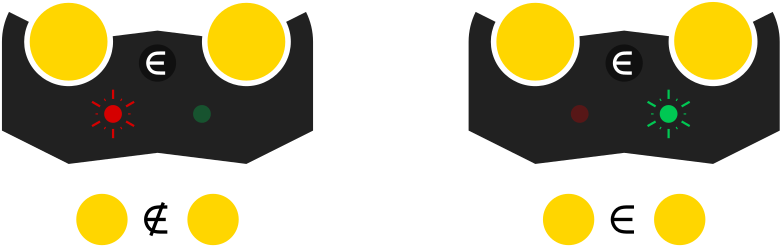 <?xml version="1.0"?>
<!DOCTYPE ipe SYSTEM "ipe.dtd">
<ipe version="70212" creator="Ipe 7.2.13">
<info created="D:20200404195800" modified="D:20200418173848"/>
<preamble>\usepackage{amsmath}
\usepackage{amssymb}</preamble>
<ipestyle name="basic">
<symbol name="arrow/arc(spx)">
<path stroke="sym-stroke" fill="sym-stroke" pen="sym-pen">
0 0 m
-1 0.333 l
-1 -0.333 l
h
</path>
</symbol>
<symbol name="arrow/farc(spx)">
<path stroke="sym-stroke" fill="white" pen="sym-pen">
0 0 m
-1 0.333 l
-1 -0.333 l
h
</path>
</symbol>
<symbol name="arrow/ptarc(spx)">
<path stroke="sym-stroke" fill="sym-stroke" pen="sym-pen">
0 0 m
-1 0.333 l
-0.8 0 l
-1 -0.333 l
h
</path>
</symbol>
<symbol name="arrow/fptarc(spx)">
<path stroke="sym-stroke" fill="white" pen="sym-pen">
0 0 m
-1 0.333 l
-0.8 0 l
-1 -0.333 l
h
</path>
</symbol>
<symbol name="mark/circle(sx)" transformations="translations">
<path fill="sym-stroke">
0.6 0 0 0.6 0 0 e
0.4 0 0 0.4 0 0 e
</path>
</symbol>
<symbol name="mark/disk(sx)" transformations="translations">
<path fill="sym-stroke">
0.6 0 0 0.6 0 0 e
</path>
</symbol>
<symbol name="mark/fdisk(sfx)" transformations="translations">
<group>
<path fill="sym-fill">
0.5 0 0 0.5 0 0 e
</path>
<path fill="sym-stroke" fillrule="eofill">
0.6 0 0 0.6 0 0 e
0.4 0 0 0.4 0 0 e
</path>
</group>
</symbol>
<symbol name="mark/box(sx)" transformations="translations">
<path fill="sym-stroke" fillrule="eofill">
-0.6 -0.6 m
0.6 -0.6 l
0.6 0.6 l
-0.6 0.6 l
h
-0.4 -0.4 m
0.4 -0.4 l
0.4 0.4 l
-0.4 0.4 l
h
</path>
</symbol>
<symbol name="mark/square(sx)" transformations="translations">
<path fill="sym-stroke">
-0.6 -0.6 m
0.6 -0.6 l
0.6 0.6 l
-0.6 0.6 l
h
</path>
</symbol>
<symbol name="mark/fsquare(sfx)" transformations="translations">
<group>
<path fill="sym-fill">
-0.5 -0.5 m
0.5 -0.5 l
0.5 0.5 l
-0.5 0.5 l
h
</path>
<path fill="sym-stroke" fillrule="eofill">
-0.6 -0.6 m
0.6 -0.6 l
0.6 0.6 l
-0.6 0.6 l
h
-0.4 -0.4 m
0.4 -0.4 l
0.4 0.4 l
-0.4 0.4 l
h
</path>
</group>
</symbol>
<symbol name="mark/cross(sx)" transformations="translations">
<group>
<path fill="sym-stroke">
-0.43 -0.57 m
0.57 0.43 l
0.43 0.57 l
-0.57 -0.43 l
h
</path>
<path fill="sym-stroke">
-0.43 0.57 m
0.57 -0.43 l
0.43 -0.57 l
-0.57 0.43 l
h
</path>
</group>
</symbol>
<symbol name="arrow/fnormal(spx)">
<path stroke="sym-stroke" fill="white" pen="sym-pen">
0 0 m
-1 0.333 l
-1 -0.333 l
h
</path>
</symbol>
<symbol name="arrow/pointed(spx)">
<path stroke="sym-stroke" fill="sym-stroke" pen="sym-pen">
0 0 m
-1 0.333 l
-0.8 0 l
-1 -0.333 l
h
</path>
</symbol>
<symbol name="arrow/fpointed(spx)">
<path stroke="sym-stroke" fill="white" pen="sym-pen">
0 0 m
-1 0.333 l
-0.8 0 l
-1 -0.333 l
h
</path>
</symbol>
<symbol name="arrow/linear(spx)">
<path stroke="sym-stroke" pen="sym-pen">
-1 0.333 m
0 0 l
-1 -0.333 l
</path>
</symbol>
<symbol name="arrow/fdouble(spx)">
<path stroke="sym-stroke" fill="white" pen="sym-pen">
0 0 m
-1 0.333 l
-1 -0.333 l
h
-1 0 m
-2 0.333 l
-2 -0.333 l
h
</path>
</symbol>
<symbol name="arrow/double(spx)">
<path stroke="sym-stroke" fill="sym-stroke" pen="sym-pen">
0 0 m
-1 0.333 l
-1 -0.333 l
h
-1 0 m
-2 0.333 l
-2 -0.333 l
h
</path>
</symbol>
<pen name="heavier" value="0.8"/>
<pen name="fat" value="1.2"/>
<pen name="ultrafat" value="2"/>
<symbolsize name="large" value="5"/>
<symbolsize name="small" value="2"/>
<symbolsize name="tiny" value="1.1"/>
<arrowsize name="large" value="10"/>
<arrowsize name="small" value="5"/>
<arrowsize name="tiny" value="3"/>
<color name="red" value="1 0 0"/>
<color name="green" value="0 1 0"/>
<color name="blue" value="0 0 1"/>
<color name="yellow" value="1 1 0"/>
<color name="orange" value="1 0.647 0"/>
<color name="gold" value="1 0.843 0"/>
<color name="purple" value="0.627 0.125 0.941"/>
<color name="gray" value="0.745"/>
<color name="brown" value="0.647 0.165 0.165"/>
<color name="navy" value="0 0 0.502"/>
<color name="pink" value="1 0.753 0.796"/>
<color name="seagreen" value="0.18 0.545 0.341"/>
<color name="turquoise" value="0.251 0.878 0.816"/>
<color name="violet" value="0.933 0.51 0.933"/>
<color name="darkblue" value="0 0 0.545"/>
<color name="darkcyan" value="0 0.545 0.545"/>
<color name="darkgray" value="0.663"/>
<color name="darkgreen" value="0 0.392 0"/>
<color name="darkmagenta" value="0.545 0 0.545"/>
<color name="darkorange" value="1 0.549 0"/>
<color name="darkred" value="0.545 0 0"/>
<color name="lightblue" value="0.678 0.847 0.902"/>
<color name="lightcyan" value="0.878 1 1"/>
<color name="lightgray" value="0.827"/>
<color name="lightgreen" value="0.565 0.933 0.565"/>
<color name="lightyellow" value="1 1 0.878"/>
<dashstyle name="dashed" value="[4] 0"/>
<dashstyle name="dotted" value="[1 3] 0"/>
<dashstyle name="dash dotted" value="[4 2 1 2] 0"/>
<dashstyle name="dash dot dotted" value="[4 2 1 2 1 2] 0"/>
<textsize name="large" value="\large"/>
<textsize name="Large" value="\Large"/>
<textsize name="LARGE" value="\LARGE"/>
<textsize name="huge" value="\huge"/>
<textsize name="Huge" value="\Huge"/>
<textsize name="small" value="\small"/>
<textsize name="footnote" value="\footnotesize"/>
<textsize name="tiny" value="\tiny"/>
<textstyle name="center" begin="\begin{center}" end="\end{center}"/>
<textstyle name="itemize" begin="\begin{itemize}" end="\end{itemize}"/>
<textstyle name="item" begin="\begin{itemize}\item{}" end="\end{itemize}"/>
<gridsize name="4 pts" value="4"/>
<gridsize name="8 pts (~3 mm)" value="8"/>
<gridsize name="16 pts (~6 mm)" value="16"/>
<gridsize name="32 pts (~12 mm)" value="32"/>
<gridsize name="10 pts (~3.5 mm)" value="10"/>
<gridsize name="20 pts (~7 mm)" value="20"/>
<gridsize name="14 pts (~5 mm)" value="14"/>
<gridsize name="28 pts (~10 mm)" value="28"/>
<gridsize name="56 pts (~20 mm)" value="56"/>
<anglesize name="90 deg" value="90"/>
<anglesize name="60 deg" value="60"/>
<anglesize name="45 deg" value="45"/>
<anglesize name="30 deg" value="30"/>
<anglesize name="22.5 deg" value="22.5"/>
<opacity name="10%" value="0.1"/>
<opacity name="30%" value="0.3"/>
<opacity name="50%" value="0.5"/>
<opacity name="75%" value="0.75"/>
<tiling name="falling" angle="-60" step="4" width="1"/>
<tiling name="rising" angle="30" step="4" width="1"/>
</ipestyle>
<page>
<layer name="alpha"/>
<view layers="alpha" active="alpha"/>
<path layer="alpha" matrix="1 0 0 1 -48 -128" fill="0.129">
200 512 m
24 0 0 -24 224 512 202.534 522.733 a
209.689 519.155 l
16 0 0 16 224 512 239.876 513.985 a
256 516 l
272.124 513.985 l
16 0 0 16 288 512 302.311 519.155 a
309.466 522.733 l
24 0 0 -24 288 512 312 512 a
312 480 l
288 468 l
256 472 l
224 468 l
200 480 l
h
</path>
<path matrix="0.75 0 0 0.75 16 -1.6835" fill="0.063">
8.94427 0 0 8.94427 256 504 e
</path>
<group matrix="0.45 0 0 0.45 92.4 145.632">
<path stroke="white" pen="fat">
249 512.633 m
262 512.633 l
</path>
<path matrix="0.25 0 0 0.25 193 424.633" stroke="white" pen="fat">
280 384 m
276 384
268 384
240 384
224 364
224 340
240 320
268 320
276 320
280 320 c
</path>
</group>
<path matrix="0.2 0 0 0.2 172.8 262" fill="0 0.784 0.325" opacity="30%" stroke-opacity="opaque">
16 0 0 16 256 480 e
</path>
<path matrix="0.2 0 0 0.2 140.8 262" fill="0.835 0 0">
16 0 0 16 256 480 e
</path>
<path matrix="1 0 0 1 120 -128" fill="0.129">
200 512 m
24 0 0 -24 224 512 202.534 522.733 a
209.689 519.155 l
16 0 0 16 224 512 239.876 513.985 a
256 516 l
272.124 513.985 l
16 0 0 16 288 512 302.311 519.155 a
309.466 522.733 l
24 0 0 -24 288 512 312 512 a
312 480 l
288 468 l
256 472 l
224 468 l
200 480 l
h
</path>
<path matrix="0.75 0 0 0.75 184 -1.6835" fill="0.063">
8.94427 0 0 8.94427 256 504 e
</path>
<group matrix="0.45 0 0 0.45 260.4 145.632">
<path stroke="white" pen="fat">
249 512.633 m
262 512.633 l
</path>
<path matrix="0.25 0 0 0.25 193 424.633" stroke="white" pen="fat">
280 384 m
276 384
268 384
240 384
224 364
224 340
240 320
268 320
276 320
280 320 c
</path>
</group>
<path matrix="0.2 0 0 0.2 340.8 262" fill="0 0.784 0.325">
16 0 0 16 256 480 e
</path>
<path matrix="0.2 0 0 0.2 308.8 262" fill="0.835 0 0" opacity="30%" stroke-opacity="opaque">
16 0 0 16 256 480 e
</path>
<path matrix="0.875 0 0 0.875 50 -218" fill="1 0.839 0">
16 0 0 16 144 688 e
</path>
<group matrix="0.5 0 0 0.5 80 216">
<path matrix="0.75 0 0 0.75 56 71" stroke="0.835 0 0" pen="heavier">
224 298.422 m
224 307.324 l
</path>
<path matrix="0.75 0 0 0.75 56 71" stroke="0.835 0 0" pen="heavier">
236.49 291.211 m
244.199 295.662 l
</path>
<path matrix="0.75 0 0 0.75 56 71" stroke="0.835 0 0" pen="heavier">
236.49 276.789 m
244.199 272.338 l
</path>
<path matrix="0.75 0 0 0.75 56 71" stroke="0.835 0 0" pen="heavier">
224 269.578 m
224 260.676 l
</path>
<path matrix="0.75 0 0 0.75 56 71" stroke="0.835 0 0" pen="heavier">
211.51 276.789 m
203.801 272.338 l
</path>
<path matrix="0.75 0 0 0.75 56 71" stroke="0.835 0 0" pen="heavier">
211.51 291.211 m
203.801 295.662 l
</path>
<path stroke="0.835 0 0">
218.592 293.367 m
217.675 294.954 l
</path>
<path stroke="0.835 0 0">
229.408 293.367 m
230.325 294.954 l
</path>
<path stroke="0.835 0 0">
234.817 284 m
236.649 284 l
</path>
<path stroke="0.835 0 0">
229.408 274.633 m
230.325 273.046 l
</path>
<path stroke="0.835 0 0">
218.592 274.633 m
217.675 273.046 l
</path>
<path stroke="0.835 0 0">
213.183 284 m
211.351 284 l
</path>
</group>
<group matrix="0.5 0 0 0.5 280 216">
<path matrix="0.75 0 0 0.75 56 71" stroke="0 0.784 0.325" pen="heavier">
224 298.422 m
224 307.324 l
</path>
<path matrix="0.75 0 0 0.75 56 71" stroke="0 0.784 0.325" pen="heavier">
236.49 291.211 m
244.199 295.662 l
</path>
<path matrix="0.75 0 0 0.75 56 71" stroke="0 0.784 0.325" pen="heavier">
236.49 276.789 m
244.199 272.338 l
</path>
<path matrix="0.75 0 0 0.75 56 71" stroke="0 0.784 0.325" pen="heavier">
224 269.578 m
224 260.676 l
</path>
<path matrix="0.75 0 0 0.75 56 71" stroke="0 0.784 0.325" pen="heavier">
211.51 276.789 m
203.801 272.338 l
</path>
<path matrix="0.75 0 0 0.75 56 71" stroke="0 0.784 0.325" pen="heavier">
211.51 291.211 m
203.801 295.662 l
</path>
<path stroke="0 0.784 0.325">
218.592 293.367 m
217.675 294.954 l
</path>
<path stroke="0 0.784 0.325">
229.408 293.367 m
230.325 294.954 l
</path>
<path stroke="0 0.784 0.325">
234.817 284 m
236.649 284 l
</path>
<path stroke="0 0.784 0.325">
229.408 274.633 m
230.325 273.046 l
</path>
<path stroke="0 0.784 0.325">
218.592 274.633 m
217.675 273.046 l
</path>
<path stroke="0 0.784 0.325">
213.183 284 m
211.351 284 l
</path>
</group>
<path matrix="0.875 0 0 0.875 282 -217.683" fill="1 0.839 0">
16 0 0 16 144 688 e
</path>
<path matrix="0.875 0 0 0.875 218 -218" fill="1 0.839 0">
16 0 0 16 144 688 e
</path>
<path matrix="0.875 0 0 0.875 114 -218" fill="1 0.839 0">
16 0 0 16 144 688 e
</path>
<path matrix="0.5775 0 0 0.5775 104.84 -77.32" fill="1 0.839 0">
16 0 0 16 144 688 e
</path>
<path matrix="0.5775 0 0 0.5775 144.84 -77.32" fill="1 0.839 0">
16 0 0 16 144 688 e
</path>
<group matrix="0.5625 0 0 0.5625 63.6 31.6439">
<path stroke="black" pen="fat">
249 512.633 m
262 512.633 l
</path>
<path matrix="0.25 0 0 0.25 193 424.633" stroke="black" pen="fat">
280 384 m
276 384
268 384
240 384
224 364
224 340
240 320
268 320
276 320
280 320 c
</path>
</group>
<path stroke="black" pen="fat">
210.1 326.067 m
205.605 314.212 l
</path>
<path matrix="0.5775 0 0 0.5775 272.84 -77.32" fill="1 0.839 0">
16 0 0 16 144 688 e
</path>
<path matrix="0.5775 0 0 0.5775 312.84 -77.32" fill="1 0.839 0">
16 0 0 16 144 688 e
</path>
<group matrix="0.5625 0 0 0.5625 231.6 31.6439">
<path stroke="black" pen="fat">
249 512.633 m
262 512.633 l
</path>
<path matrix="0.25 0 0 0.25 193 424.633" stroke="black" pen="fat">
280 384 m
276 384
268 384
240 384
224 364
224 340
240 320
268 320
276 320
280 320 c
</path>
</group>
</page>
</ipe>
